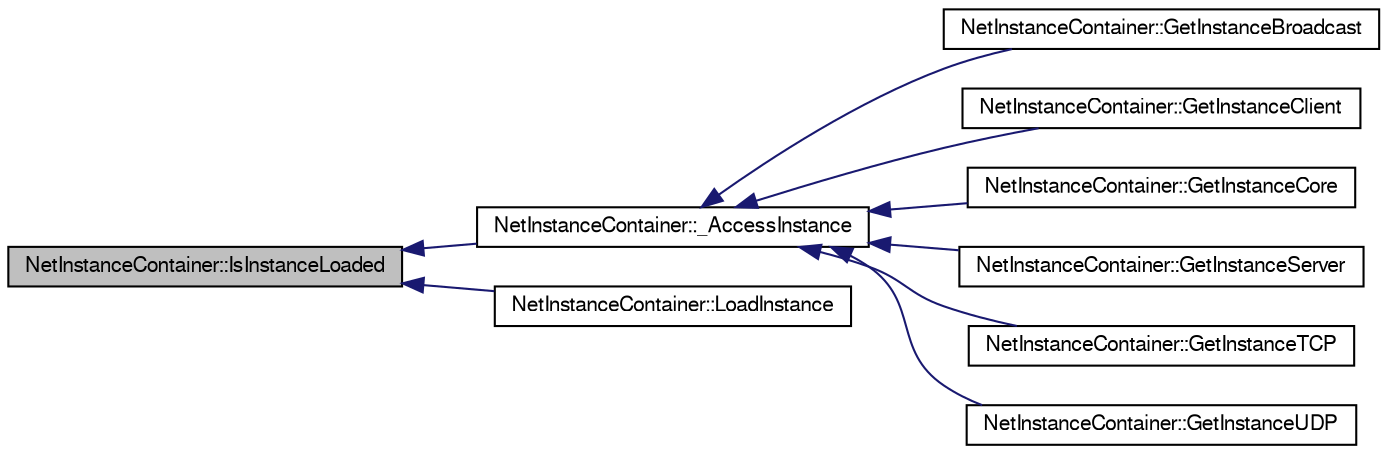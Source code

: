 digraph G
{
  edge [fontname="FreeSans",fontsize="10",labelfontname="FreeSans",labelfontsize="10"];
  node [fontname="FreeSans",fontsize="10",shape=record];
  rankdir=LR;
  Node1 [label="NetInstanceContainer::IsInstanceLoaded",height=0.2,width=0.4,color="black", fillcolor="grey75", style="filled" fontcolor="black"];
  Node1 -> Node2 [dir=back,color="midnightblue",fontsize="10",style="solid",fontname="FreeSans"];
  Node2 [label="NetInstanceContainer::_AccessInstance",height=0.2,width=0.4,color="black", fillcolor="white", style="filled",URL="$class_net_instance_container.html#a5e1db730f50074184872d7225b44e5f2"];
  Node2 -> Node3 [dir=back,color="midnightblue",fontsize="10",style="solid",fontname="FreeSans"];
  Node3 [label="NetInstanceContainer::GetInstanceBroadcast",height=0.2,width=0.4,color="black", fillcolor="white", style="filled",URL="$class_net_instance_container.html#a56f3552523879210e5c056ad0652b794"];
  Node2 -> Node4 [dir=back,color="midnightblue",fontsize="10",style="solid",fontname="FreeSans"];
  Node4 [label="NetInstanceContainer::GetInstanceClient",height=0.2,width=0.4,color="black", fillcolor="white", style="filled",URL="$class_net_instance_container.html#ae71589ab588bfa930575fcf63ff22daa"];
  Node2 -> Node5 [dir=back,color="midnightblue",fontsize="10",style="solid",fontname="FreeSans"];
  Node5 [label="NetInstanceContainer::GetInstanceCore",height=0.2,width=0.4,color="black", fillcolor="white", style="filled",URL="$class_net_instance_container.html#a389159a7679567865a4ea5d827f82d30"];
  Node2 -> Node6 [dir=back,color="midnightblue",fontsize="10",style="solid",fontname="FreeSans"];
  Node6 [label="NetInstanceContainer::GetInstanceServer",height=0.2,width=0.4,color="black", fillcolor="white", style="filled",URL="$class_net_instance_container.html#a3328ddfd72d3034baa76d7904bd8a83d"];
  Node2 -> Node7 [dir=back,color="midnightblue",fontsize="10",style="solid",fontname="FreeSans"];
  Node7 [label="NetInstanceContainer::GetInstanceTCP",height=0.2,width=0.4,color="black", fillcolor="white", style="filled",URL="$class_net_instance_container.html#a084a249c56db95a061802b131167958e"];
  Node2 -> Node8 [dir=back,color="midnightblue",fontsize="10",style="solid",fontname="FreeSans"];
  Node8 [label="NetInstanceContainer::GetInstanceUDP",height=0.2,width=0.4,color="black", fillcolor="white", style="filled",URL="$class_net_instance_container.html#a57c0b9e0d084debc31a04a5eee831cfc"];
  Node1 -> Node9 [dir=back,color="midnightblue",fontsize="10",style="solid",fontname="FreeSans"];
  Node9 [label="NetInstanceContainer::LoadInstance",height=0.2,width=0.4,color="black", fillcolor="white", style="filled",URL="$class_net_instance_container.html#a28b635584bc5a244dbae4795f6862472"];
}
